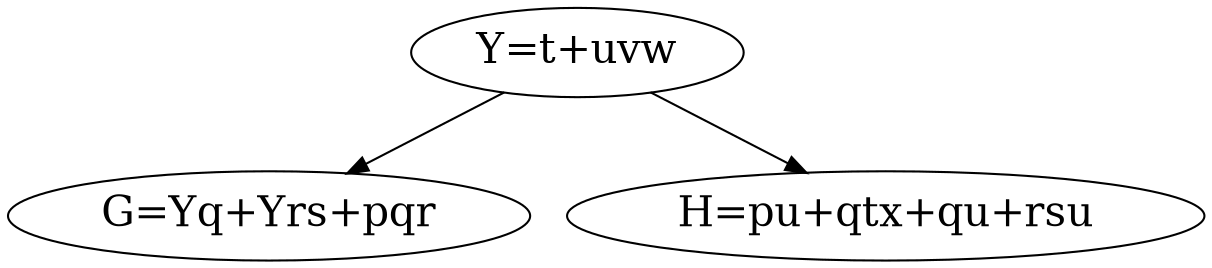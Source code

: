 digraph G{

    X[
        label="Y=t+uvw",
        fontsize=20
    ];

    G[
        label="G=Yq+Yrs+pqr"
        fontsize=20
    ]

    H[
        label="H=pu+qtx+qu+rsu"
        fontsize=20
    ]

    X -> G
    X -> H
}
